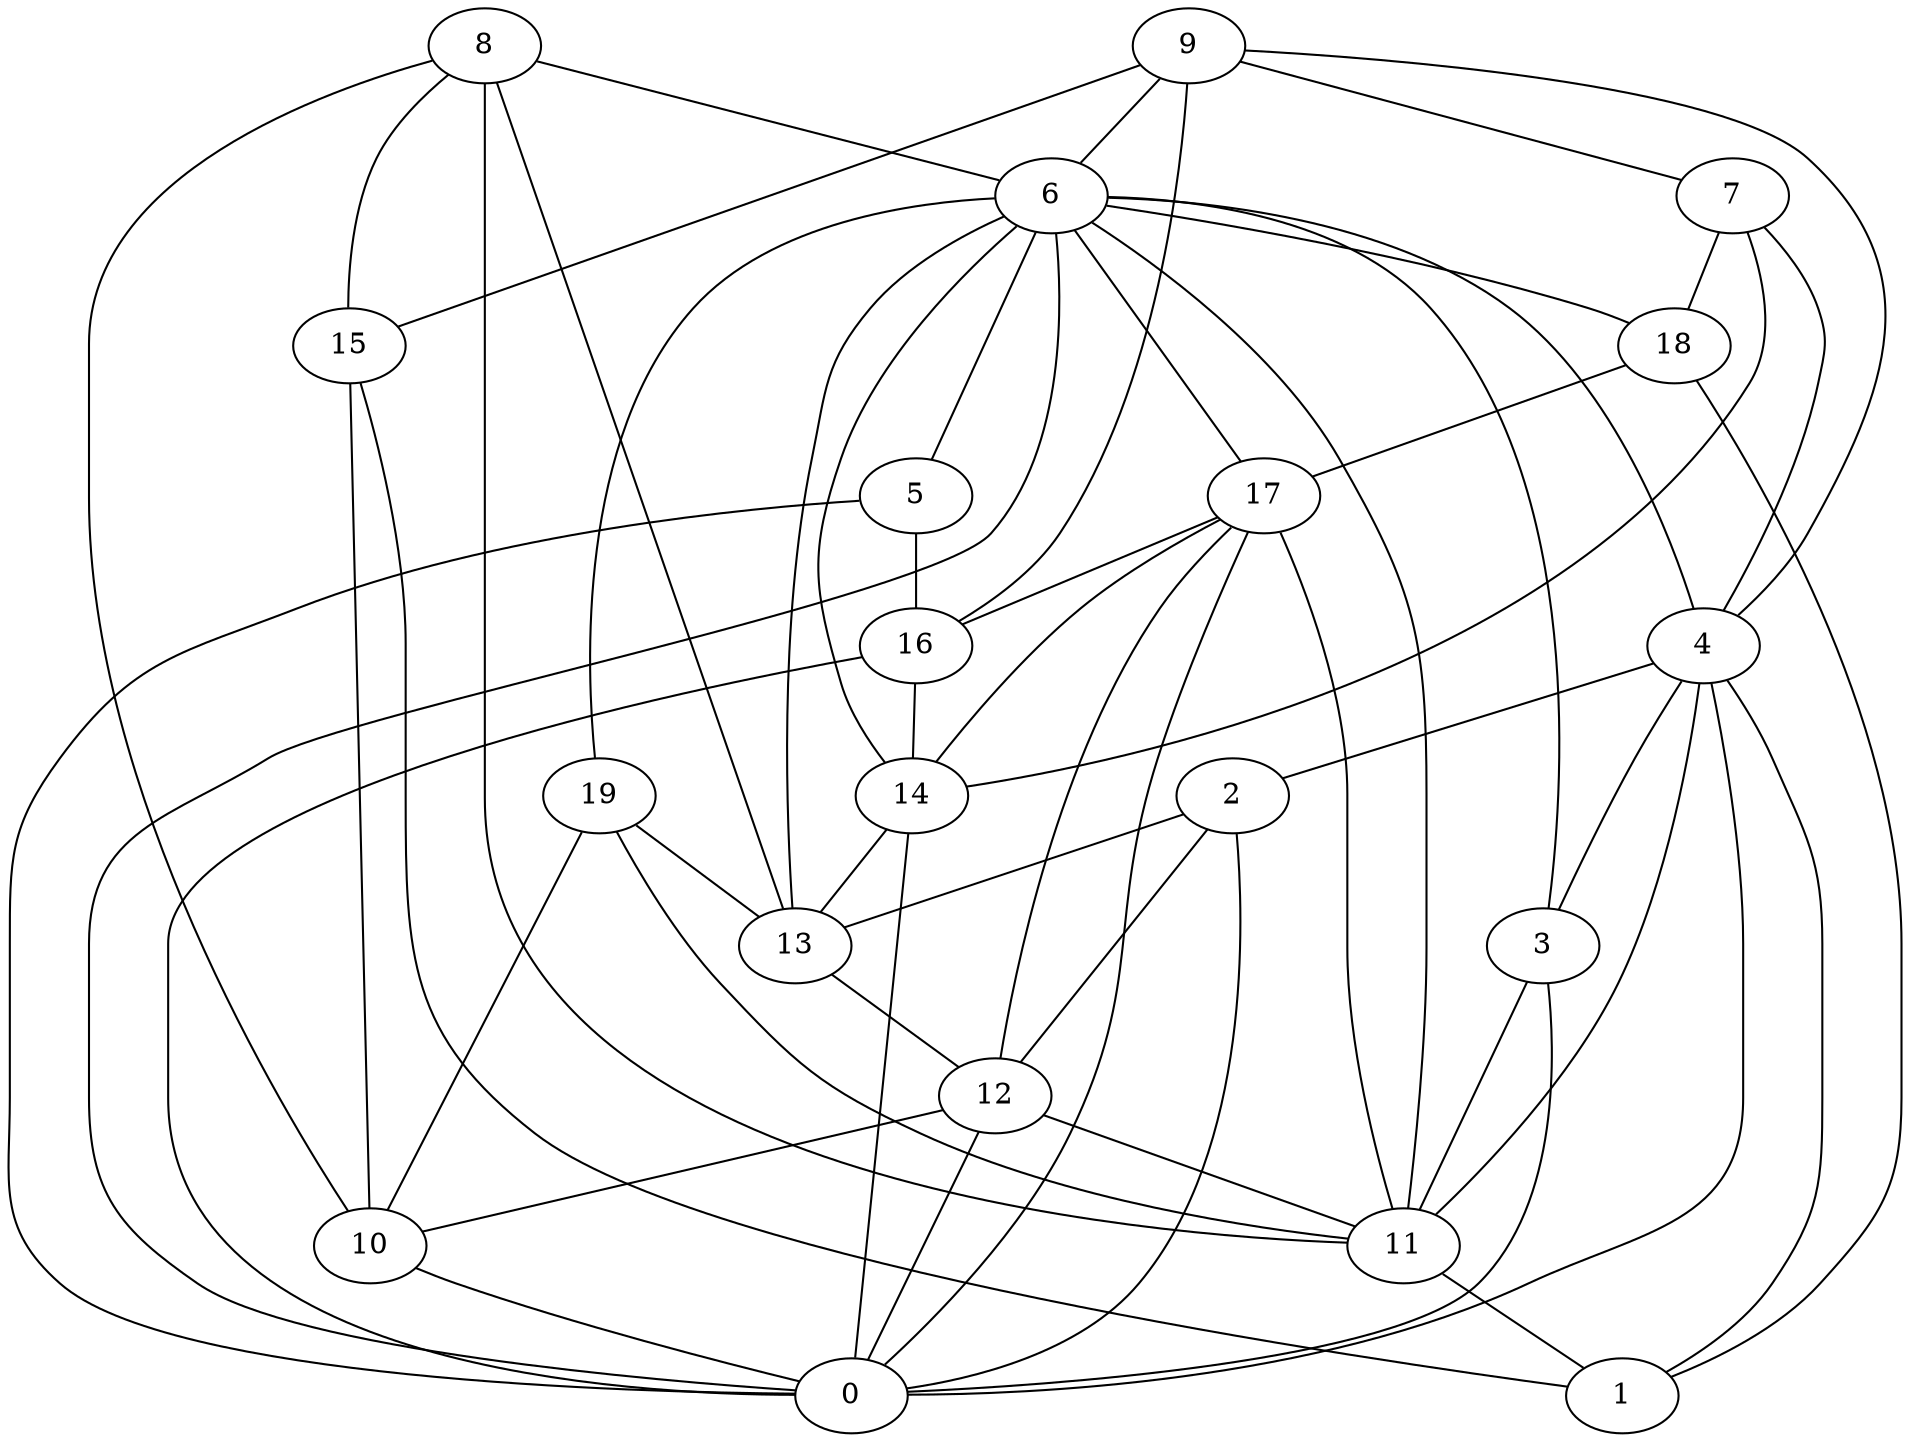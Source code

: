 digraph GG_graph {

subgraph G_graph {
edge [color = black]
"2" -> "12" [dir = none]
"2" -> "0" [dir = none]
"2" -> "13" [dir = none]
"14" -> "13" [dir = none]
"14" -> "0" [dir = none]
"12" -> "10" [dir = none]
"12" -> "0" [dir = none]
"12" -> "11" [dir = none]
"5" -> "0" [dir = none]
"5" -> "16" [dir = none]
"3" -> "11" [dir = none]
"3" -> "0" [dir = none]
"16" -> "0" [dir = none]
"16" -> "14" [dir = none]
"8" -> "13" [dir = none]
"8" -> "10" [dir = none]
"8" -> "15" [dir = none]
"8" -> "11" [dir = none]
"8" -> "6" [dir = none]
"10" -> "0" [dir = none]
"15" -> "10" [dir = none]
"15" -> "1" [dir = none]
"13" -> "12" [dir = none]
"4" -> "0" [dir = none]
"4" -> "2" [dir = none]
"4" -> "11" [dir = none]
"4" -> "1" [dir = none]
"4" -> "3" [dir = none]
"7" -> "4" [dir = none]
"7" -> "18" [dir = none]
"7" -> "14" [dir = none]
"17" -> "0" [dir = none]
"17" -> "12" [dir = none]
"17" -> "14" [dir = none]
"17" -> "16" [dir = none]
"17" -> "11" [dir = none]
"9" -> "15" [dir = none]
"9" -> "6" [dir = none]
"9" -> "7" [dir = none]
"9" -> "4" [dir = none]
"9" -> "16" [dir = none]
"6" -> "14" [dir = none]
"6" -> "19" [dir = none]
"6" -> "0" [dir = none]
"6" -> "11" [dir = none]
"6" -> "17" [dir = none]
"6" -> "3" [dir = none]
"6" -> "5" [dir = none]
"6" -> "18" [dir = none]
"6" -> "4" [dir = none]
"6" -> "13" [dir = none]
"19" -> "11" [dir = none]
"19" -> "13" [dir = none]
"19" -> "10" [dir = none]
"18" -> "17" [dir = none]
"18" -> "1" [dir = none]
"11" -> "1" [dir = none]
}

}
